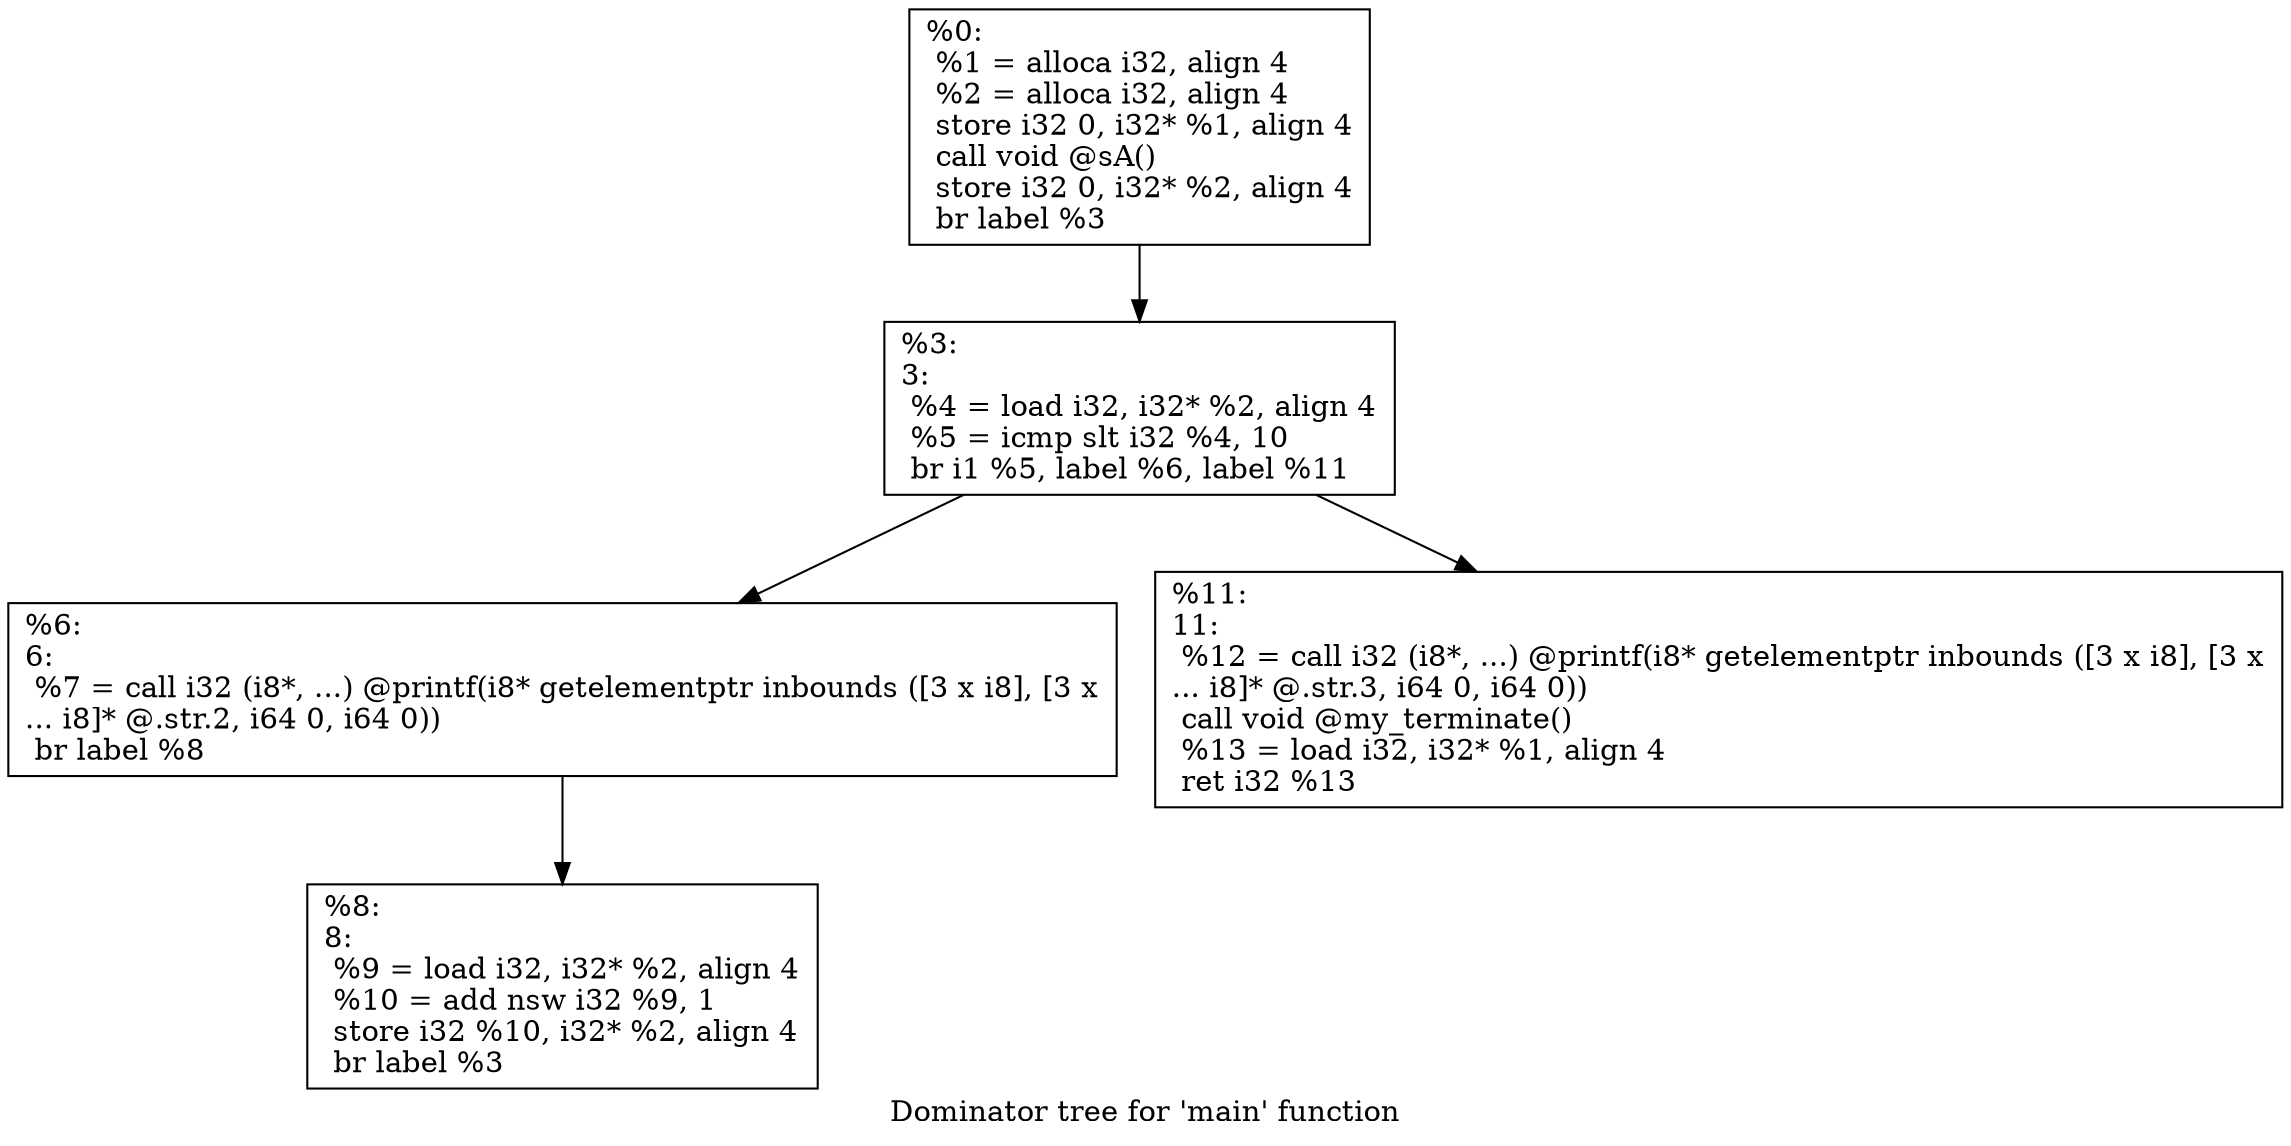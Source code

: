 digraph "Dominator tree for 'main' function" {
	label="Dominator tree for 'main' function";

	Node0x2220160 [shape=record,label="{%0:\l  %1 = alloca i32, align 4\l  %2 = alloca i32, align 4\l  store i32 0, i32* %1, align 4\l  call void @sA()\l  store i32 0, i32* %2, align 4\l  br label %3\l}"];
	Node0x2220160 -> Node0x22201a0;
	Node0x22201a0 [shape=record,label="{%3:\l3:                                                \l  %4 = load i32, i32* %2, align 4\l  %5 = icmp slt i32 %4, 10\l  br i1 %5, label %6, label %11\l}"];
	Node0x22201a0 -> Node0x22201e0;
	Node0x22201a0 -> Node0x2220260;
	Node0x22201e0 [shape=record,label="{%6:\l6:                                                \l  %7 = call i32 (i8*, ...) @printf(i8* getelementptr inbounds ([3 x i8], [3 x\l... i8]* @.str.2, i64 0, i64 0))\l  br label %8\l}"];
	Node0x22201e0 -> Node0x2220220;
	Node0x2220220 [shape=record,label="{%8:\l8:                                                \l  %9 = load i32, i32* %2, align 4\l  %10 = add nsw i32 %9, 1\l  store i32 %10, i32* %2, align 4\l  br label %3\l}"];
	Node0x2220260 [shape=record,label="{%11:\l11:                                               \l  %12 = call i32 (i8*, ...) @printf(i8* getelementptr inbounds ([3 x i8], [3 x\l... i8]* @.str.3, i64 0, i64 0))\l  call void @my_terminate()\l  %13 = load i32, i32* %1, align 4\l  ret i32 %13\l}"];
}
